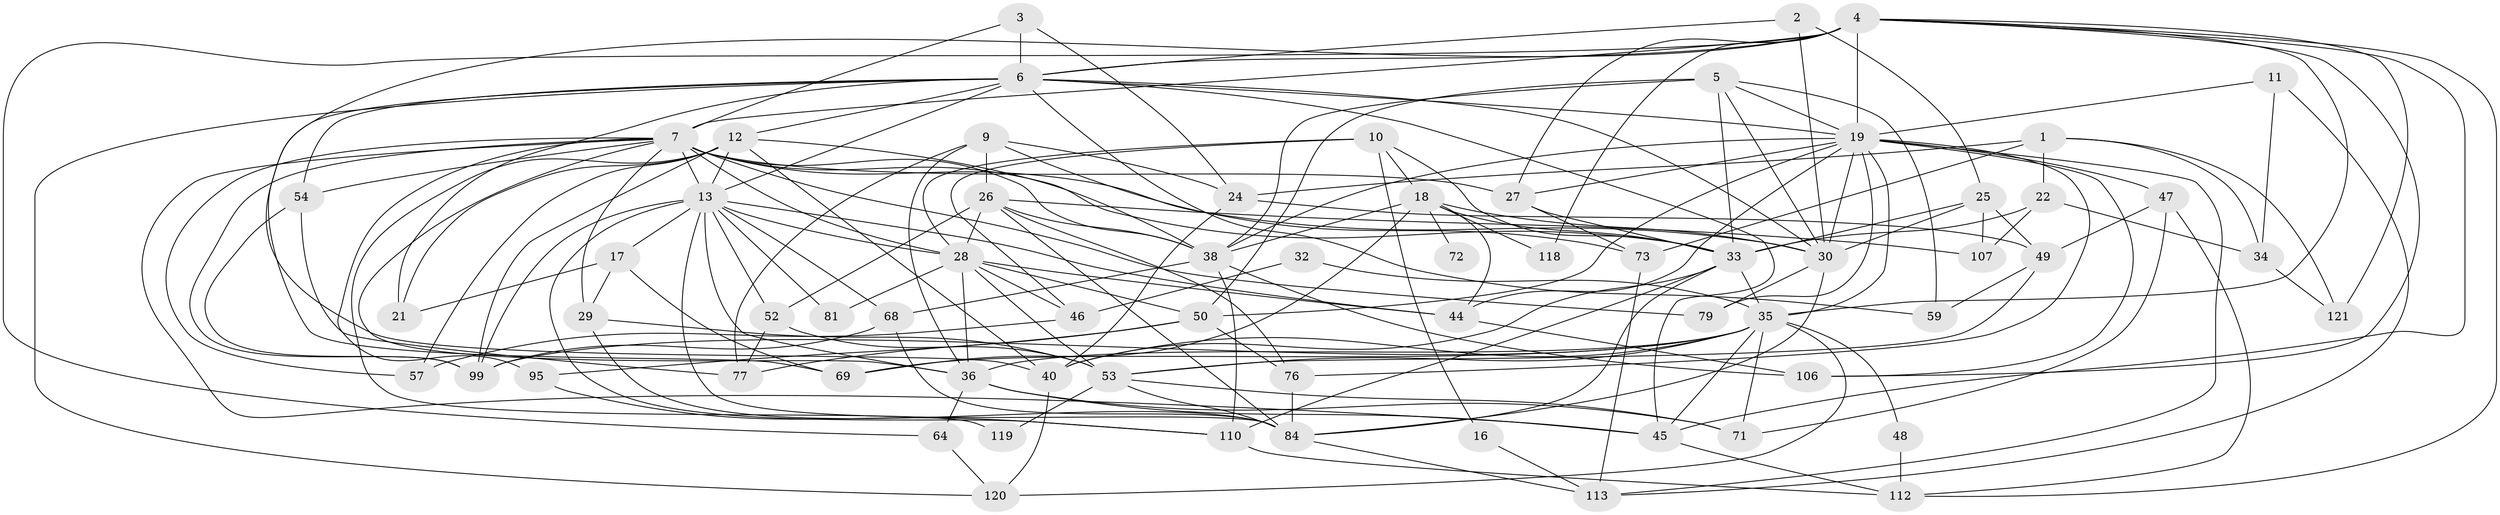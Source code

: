 // original degree distribution, {5: 0.15151515151515152, 3: 0.2878787878787879, 2: 0.12121212121212122, 4: 0.30303030303030304, 6: 0.06818181818181818, 9: 0.007575757575757576, 7: 0.05303030303030303, 10: 0.007575757575757576}
// Generated by graph-tools (version 1.1) at 2025/14/03/09/25 04:14:56]
// undirected, 66 vertices, 182 edges
graph export_dot {
graph [start="1"]
  node [color=gray90,style=filled];
  1 [super="+78"];
  2 [super="+20"];
  3 [super="+82"];
  4 [super="+70+15"];
  5 [super="+58"];
  6 [super="+67+8"];
  7 [super="+39+14"];
  9;
  10 [super="+85"];
  11;
  12 [super="+109"];
  13 [super="+96+122"];
  16;
  17 [super="+65"];
  18 [super="+37"];
  19 [super="+111+23+31"];
  21;
  22;
  24 [super="+62"];
  25;
  26 [super="+42"];
  27 [super="+130"];
  28 [super="+41+63"];
  29;
  30 [super="+90"];
  32;
  33 [super="+91+80+43"];
  34;
  35 [super="+114+92"];
  36 [super="+117"];
  38 [super="+88"];
  40 [super="+61"];
  44 [super="+124"];
  45 [super="+115"];
  46;
  47 [super="+51"];
  48;
  49 [super="+123"];
  50 [super="+56+100"];
  52;
  53 [super="+89"];
  54;
  57 [super="+86"];
  59;
  64 [super="+66"];
  68;
  69;
  71;
  72;
  73 [super="+83"];
  76;
  77;
  79;
  81;
  84 [super="+97"];
  95;
  99 [super="+131+105"];
  106;
  107;
  110 [super="+126+116"];
  112;
  113;
  118;
  119;
  120;
  121;
  1 -- 24;
  1 -- 121;
  1 -- 22;
  1 -- 34;
  1 -- 73;
  2 -- 25;
  2 -- 6;
  2 -- 30;
  3 -- 24;
  3 -- 6;
  3 -- 7;
  4 -- 121;
  4 -- 40;
  4 -- 118;
  4 -- 19 [weight=2];
  4 -- 6;
  4 -- 64;
  4 -- 35;
  4 -- 7;
  4 -- 106;
  4 -- 45;
  4 -- 112;
  4 -- 27;
  5 -- 59;
  5 -- 30;
  5 -- 50;
  5 -- 38;
  5 -- 33;
  5 -- 19;
  6 -- 21 [weight=2];
  6 -- 69;
  6 -- 12;
  6 -- 13;
  6 -- 54;
  6 -- 120;
  6 -- 59;
  6 -- 30;
  6 -- 45;
  6 -- 19 [weight=2];
  7 -- 79;
  7 -- 33 [weight=2];
  7 -- 38;
  7 -- 13;
  7 -- 99;
  7 -- 36;
  7 -- 45;
  7 -- 54;
  7 -- 57;
  7 -- 27;
  7 -- 28;
  7 -- 29;
  7 -- 95;
  7 -- 30;
  9 -- 26;
  9 -- 24;
  9 -- 73;
  9 -- 77;
  9 -- 36;
  10 -- 33;
  10 -- 46;
  10 -- 18;
  10 -- 16;
  10 -- 28;
  11 -- 34;
  11 -- 113;
  11 -- 19;
  12 -- 13 [weight=2];
  12 -- 38;
  12 -- 99;
  12 -- 21;
  12 -- 119;
  12 -- 40;
  12 -- 57;
  13 -- 36;
  13 -- 52;
  13 -- 68;
  13 -- 81;
  13 -- 17;
  13 -- 84 [weight=2];
  13 -- 99;
  13 -- 110;
  13 -- 28;
  13 -- 44;
  16 -- 113;
  17 -- 69;
  17 -- 29;
  17 -- 21;
  18 -- 69;
  18 -- 72 [weight=2];
  18 -- 33;
  18 -- 118;
  18 -- 38;
  18 -- 30;
  18 -- 44;
  19 -- 50 [weight=2];
  19 -- 76;
  19 -- 79;
  19 -- 27;
  19 -- 35;
  19 -- 38;
  19 -- 106;
  19 -- 47;
  19 -- 113;
  19 -- 44;
  19 -- 30 [weight=2];
  22 -- 33;
  22 -- 34;
  22 -- 107;
  24 -- 40;
  24 -- 49;
  25 -- 107;
  25 -- 49;
  25 -- 33;
  25 -- 30;
  26 -- 52;
  26 -- 84;
  26 -- 38;
  26 -- 107;
  26 -- 76;
  26 -- 28;
  27 -- 73 [weight=2];
  27 -- 33;
  28 -- 81;
  28 -- 53;
  28 -- 44;
  28 -- 46;
  28 -- 50;
  28 -- 36;
  29 -- 84;
  29 -- 53;
  30 -- 84;
  30 -- 79;
  32 -- 46;
  32 -- 35;
  33 -- 35;
  33 -- 84;
  33 -- 40;
  33 -- 110 [weight=3];
  34 -- 121;
  35 -- 36;
  35 -- 71;
  35 -- 120;
  35 -- 48;
  35 -- 69;
  35 -- 40;
  35 -- 99;
  35 -- 53;
  35 -- 45;
  36 -- 45 [weight=2];
  36 -- 71;
  36 -- 64;
  38 -- 110;
  38 -- 68;
  38 -- 106;
  40 -- 120;
  44 -- 106;
  45 -- 112;
  46 -- 57;
  47 -- 71;
  47 -- 112;
  47 -- 49;
  48 -- 112;
  49 -- 59;
  49 -- 53;
  50 -- 77;
  50 -- 95;
  50 -- 76;
  52 -- 53;
  52 -- 77;
  53 -- 71;
  53 -- 119;
  53 -- 84;
  54 -- 77;
  54 -- 99;
  64 -- 120;
  68 -- 84;
  68 -- 99;
  73 -- 113;
  76 -- 84;
  84 -- 113;
  95 -- 110;
  110 -- 112;
}
